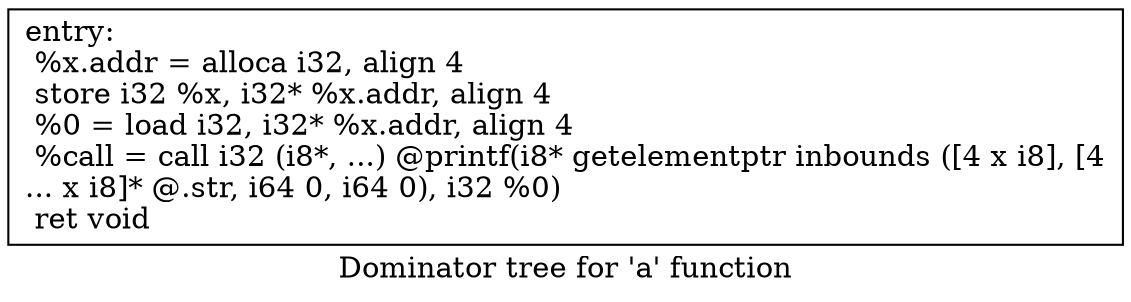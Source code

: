 digraph "Dominator tree for 'a' function" {
	label="Dominator tree for 'a' function";

	Node0x5597ce548a70 [shape=record,label="{entry:\l  %x.addr = alloca i32, align 4\l  store i32 %x, i32* %x.addr, align 4\l  %0 = load i32, i32* %x.addr, align 4\l  %call = call i32 (i8*, ...) @printf(i8* getelementptr inbounds ([4 x i8], [4\l... x i8]* @.str, i64 0, i64 0), i32 %0)\l  ret void\l}"];
}
